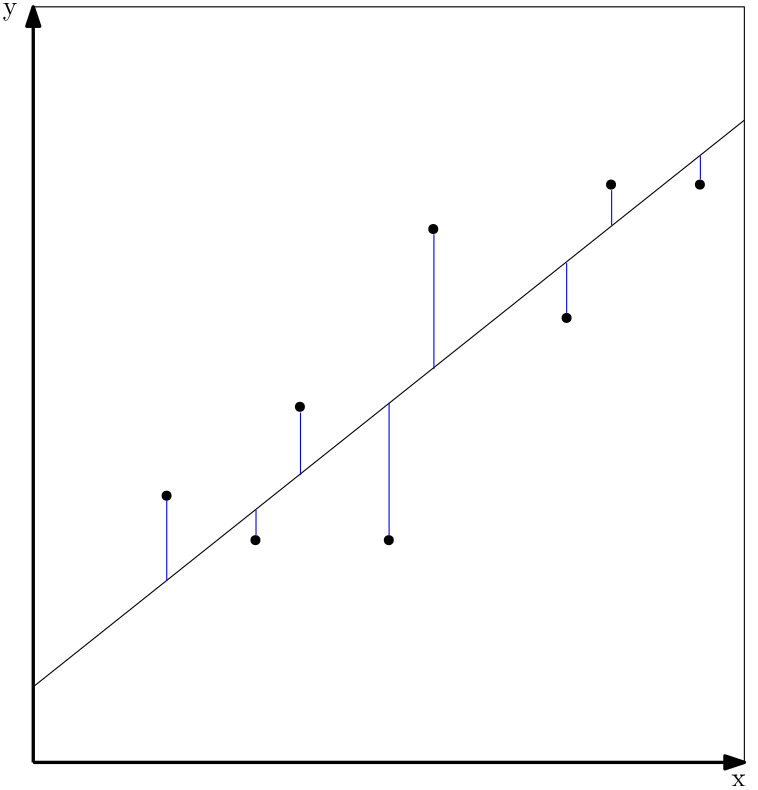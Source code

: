 <?xml version="1.0"?>
<!DOCTYPE ipe SYSTEM "ipe.dtd">
<ipe version="70005" creator="Ipe 7.1.4">
<info created="D:20151014224346" modified="D:20151014224346"/>
<ipestyle name="basic">
<symbol name="arrow/arc(spx)">
<path stroke="sym-stroke" fill="sym-stroke" pen="sym-pen">
0 0 m
-1 0.333 l
-1 -0.333 l
h
</path>
</symbol>
<symbol name="arrow/farc(spx)">
<path stroke="sym-stroke" fill="white" pen="sym-pen">
0 0 m
-1 0.333 l
-1 -0.333 l
h
</path>
</symbol>
<symbol name="mark/circle(sx)" transformations="translations">
<path fill="sym-stroke">
0.6 0 0 0.6 0 0 e
0.4 0 0 0.4 0 0 e
</path>
</symbol>
<symbol name="mark/disk(sx)" transformations="translations">
<path fill="sym-stroke">
0.6 0 0 0.6 0 0 e
</path>
</symbol>
<symbol name="mark/fdisk(sfx)" transformations="translations">
<group>
<path fill="sym-fill">
0.5 0 0 0.5 0 0 e
</path>
<path fill="sym-stroke" fillrule="eofill">
0.6 0 0 0.6 0 0 e
0.4 0 0 0.4 0 0 e
</path>
</group>
</symbol>
<symbol name="mark/box(sx)" transformations="translations">
<path fill="sym-stroke" fillrule="eofill">
-0.6 -0.6 m
0.6 -0.6 l
0.6 0.6 l
-0.6 0.6 l
h
-0.4 -0.4 m
0.4 -0.4 l
0.4 0.4 l
-0.4 0.4 l
h
</path>
</symbol>
<symbol name="mark/square(sx)" transformations="translations">
<path fill="sym-stroke">
-0.6 -0.6 m
0.6 -0.6 l
0.6 0.6 l
-0.6 0.6 l
h
</path>
</symbol>
<symbol name="mark/fsquare(sfx)" transformations="translations">
<group>
<path fill="sym-fill">
-0.5 -0.5 m
0.5 -0.5 l
0.5 0.5 l
-0.5 0.5 l
h
</path>
<path fill="sym-stroke" fillrule="eofill">
-0.6 -0.6 m
0.6 -0.6 l
0.6 0.6 l
-0.6 0.6 l
h
-0.4 -0.4 m
0.4 -0.4 l
0.4 0.4 l
-0.4 0.4 l
h
</path>
</group>
</symbol>
<symbol name="mark/cross(sx)" transformations="translations">
<group>
<path fill="sym-stroke">
-0.43 -0.57 m
0.57 0.43 l
0.43 0.57 l
-0.57 -0.43 l
h
</path>
<path fill="sym-stroke">
-0.43 0.57 m
0.57 -0.43 l
0.43 -0.57 l
-0.57 0.43 l
h
</path>
</group>
</symbol>
<symbol name="arrow/fnormal(spx)">
<path stroke="sym-stroke" fill="white" pen="sym-pen">
0 0 m
-1 0.333 l
-1 -0.333 l
h
</path>
</symbol>
<symbol name="arrow/pointed(spx)">
<path stroke="sym-stroke" fill="sym-stroke" pen="sym-pen">
0 0 m
-1 0.333 l
-0.8 0 l
-1 -0.333 l
h
</path>
</symbol>
<symbol name="arrow/fpointed(spx)">
<path stroke="sym-stroke" fill="white" pen="sym-pen">
0 0 m
-1 0.333 l
-0.8 0 l
-1 -0.333 l
h
</path>
</symbol>
<symbol name="arrow/linear(spx)">
<path stroke="sym-stroke" pen="sym-pen">
-1 0.333 m
0 0 l
-1 -0.333 l
</path>
</symbol>
<symbol name="arrow/fdouble(spx)">
<path stroke="sym-stroke" fill="white" pen="sym-pen">
0 0 m
-1 0.333 l
-1 -0.333 l
h
-1 0 m
-2 0.333 l
-2 -0.333 l
h
</path>
</symbol>
<symbol name="arrow/double(spx)">
<path stroke="sym-stroke" fill="sym-stroke" pen="sym-pen">
0 0 m
-1 0.333 l
-1 -0.333 l
h
-1 0 m
-2 0.333 l
-2 -0.333 l
h
</path>
</symbol>
<pen name="heavier" value="0.8"/>
<pen name="fat" value="1.2"/>
<pen name="ultrafat" value="2"/>
<symbolsize name="large" value="5"/>
<symbolsize name="small" value="2"/>
<symbolsize name="tiny" value="1.1"/>
<arrowsize name="large" value="10"/>
<arrowsize name="small" value="5"/>
<arrowsize name="tiny" value="3"/>
<color name="red" value="1 0 0"/>
<color name="green" value="0 1 0"/>
<color name="blue" value="0 0 1"/>
<color name="yellow" value="1 1 0"/>
<color name="orange" value="1 0.647 0"/>
<color name="gold" value="1 0.843 0"/>
<color name="purple" value="0.627 0.125 0.941"/>
<color name="gray" value="0.745"/>
<color name="brown" value="0.647 0.165 0.165"/>
<color name="navy" value="0 0 0.502"/>
<color name="pink" value="1 0.753 0.796"/>
<color name="seagreen" value="0.18 0.545 0.341"/>
<color name="turquoise" value="0.251 0.878 0.816"/>
<color name="violet" value="0.933 0.51 0.933"/>
<color name="darkblue" value="0 0 0.545"/>
<color name="darkcyan" value="0 0.545 0.545"/>
<color name="darkgray" value="0.663"/>
<color name="darkgreen" value="0 0.392 0"/>
<color name="darkmagenta" value="0.545 0 0.545"/>
<color name="darkorange" value="1 0.549 0"/>
<color name="darkred" value="0.545 0 0"/>
<color name="lightblue" value="0.678 0.847 0.902"/>
<color name="lightcyan" value="0.878 1 1"/>
<color name="lightgray" value="0.827"/>
<color name="lightgreen" value="0.565 0.933 0.565"/>
<color name="lightyellow" value="1 1 0.878"/>
<dashstyle name="dashed" value="[4] 0"/>
<dashstyle name="dotted" value="[1 3] 0"/>
<dashstyle name="dash dotted" value="[4 2 1 2] 0"/>
<dashstyle name="dash dot dotted" value="[4 2 1 2 1 2] 0"/>
<textsize name="large" value="\large"/>
<textsize name="Large" value="\Large"/>
<textsize name="LARGE" value="\LARGE"/>
<textsize name="huge" value="\huge"/>
<textsize name="Huge" value="\Huge"/>
<textsize name="small" value="\small"/>
<textsize name="footnote" value="\footnotesize"/>
<textsize name="tiny" value="\tiny"/>
<textstyle name="center" begin="\begin{center}" end="\end{center}"/>
<textstyle name="itemize" begin="\begin{itemize}" end="\end{itemize}"/>
<textstyle name="item" begin="\begin{itemize}\item{}" end="\end{itemize}"/>
<gridsize name="4 pts" value="4"/>
<gridsize name="8 pts (~3 mm)" value="8"/>
<gridsize name="16 pts (~6 mm)" value="16"/>
<gridsize name="32 pts (~12 mm)" value="32"/>
<gridsize name="10 pts (~3.5 mm)" value="10"/>
<gridsize name="20 pts (~7 mm)" value="20"/>
<gridsize name="14 pts (~5 mm)" value="14"/>
<gridsize name="28 pts (~10 mm)" value="28"/>
<gridsize name="56 pts (~20 mm)" value="56"/>
<anglesize name="90 deg" value="90"/>
<anglesize name="60 deg" value="60"/>
<anglesize name="45 deg" value="45"/>
<anglesize name="30 deg" value="30"/>
<anglesize name="22.5 deg" value="22.5"/>
<tiling name="falling" angle="-60" step="4" width="1"/>
<tiling name="rising" angle="30" step="4" width="1"/>
</ipestyle>
<page>
<layer name="alpha"/>
<view layers="alpha" active="alpha"/>
<path layer="alpha" stroke="black">
32 816 m
32 544 l
288 544 l
288 816 l
h
</path>
<group>
<path stroke="black" pen="fat" arrow="normal/normal">
32 544 m
288 544 l
</path>
<path stroke="black" pen="fat" arrow="normal/normal">
32 544 m
32 816 l
</path>
</group>
<path stroke="black">
32 571.2 m
32.862 571.887
33.7239 572.574
34.5859 573.261 s
35.4478 573.947
36.3098 574.634
37.1717 575.321 s
38.0337 576.008
38.8956 576.695
39.7576 577.382 s
40.6195 578.069
41.4815 578.756
42.3434 579.442 s
43.2054 580.129
44.0673 580.816
44.9293 581.503 s
45.7912 582.19
46.6532 582.877
47.5152 583.564 s
48.3771 584.251
49.2391 584.937
50.101 585.624 s
50.963 586.311
51.8249 586.998
52.6869 587.685 s
53.5488 588.372
54.4108 589.059
55.2727 589.745 s
56.1347 590.432
56.9966 591.119
57.8586 591.806 s
58.7205 592.493
59.5825 593.18
60.4444 593.867 s
61.3064 594.554
62.1684 595.24
63.0303 595.927 s
63.8923 596.614
64.7542 597.301
65.6162 597.988 s
66.4781 598.675
67.3401 599.362
68.202 600.048 s
69.064 600.735
69.9259 601.422
70.7879 602.109 s
71.6498 602.796
72.5118 603.483
73.3737 604.17 s
74.2357 604.857
75.0976 605.543
75.9596 606.23 s
76.8215 606.917
77.6835 607.604
78.5455 608.291 s
79.4074 608.978
80.2694 609.665
81.1313 610.352 s
81.9933 611.038
82.8552 611.725
83.7172 612.412 s
84.5791 613.099
85.4411 613.786
86.303 614.473 s
87.165 615.16
88.0269 615.846
88.8889 616.533 s
89.7508 617.22
90.6128 617.907
91.4747 618.594 s
92.3367 619.281
93.1987 619.968
94.0606 620.655 s
94.9226 621.341
95.7845 622.028
96.6465 622.715 s
97.5084 623.402
98.3704 624.089
99.2323 624.776 s
100.094 625.463
100.956 626.149
101.818 626.836 s
102.68 627.523
103.542 628.21
104.404 628.897 s
105.266 629.584
106.128 630.271
106.99 630.958 s
107.852 631.644
108.714 632.331
109.576 633.018 s
110.438 633.705
111.3 634.392
112.162 635.079 s
113.024 635.766
113.886 636.453
114.747 637.139 s
115.609 637.826
116.471 638.513
117.333 639.2 s
118.195 639.887
119.057 640.574
119.919 641.261 s
120.781 641.947
121.643 642.634
122.505 643.321 s
123.367 644.008
124.229 644.695
125.091 645.382 s
125.953 646.069
126.815 646.756
127.677 647.442 s
128.539 648.129
129.401 648.816
130.263 649.503 s
131.125 650.19
131.987 650.877
132.848 651.564 s
133.71 652.251
134.572 652.937
135.434 653.624 s
136.296 654.311
137.158 654.998
138.02 655.685 s
138.882 656.372
139.744 657.059
140.606 657.745 s
141.468 658.432
142.33 659.119
143.192 659.806 s
144.054 660.493
144.916 661.18
145.778 661.867 s
146.64 662.554
147.502 663.24
148.364 663.927 s
149.226 664.614
150.088 665.301
150.949 665.988 s
151.811 666.675
152.673 667.362
153.535 668.048 s
154.397 668.735
155.259 669.422
156.121 670.109 s
156.983 670.796
157.845 671.483
158.707 672.17 s
159.569 672.857
160.431 673.543
161.293 674.23 s
162.155 674.917
163.017 675.604
163.879 676.291 s
164.741 676.978
165.603 677.665
166.465 678.352 s
167.327 679.038
168.189 679.725
169.051 680.412 s
169.912 681.099
170.774 681.786
171.636 682.473 s
172.498 683.16
173.36 683.846
174.222 684.533 s
175.084 685.22
175.946 685.907
176.808 686.594 s
177.67 687.281
178.532 687.968
179.394 688.655 s
180.256 689.341
181.118 690.028
181.98 690.715 s
182.842 691.402
183.704 692.089
184.566 692.776 s
185.428 693.463
186.29 694.149
187.152 694.836 s
188.013 695.523
188.875 696.21
189.737 696.897 s
190.599 697.584
191.461 698.271
192.323 698.958 s
193.185 699.644
194.047 700.331
194.909 701.018 s
195.771 701.705
196.633 702.392
197.495 703.079 s
198.357 703.766
199.219 704.453
200.081 705.139 s
200.943 705.826
201.805 706.513
202.667 707.2 s
203.529 707.887
204.391 708.574
205.253 709.261 s
206.114 709.947
206.976 710.634
207.838 711.321 s
208.7 712.008
209.562 712.695
210.424 713.382 s
211.286 714.069
212.148 714.756
213.01 715.442 s
213.872 716.129
214.734 716.816
215.596 717.503 s
216.458 718.19
217.32 718.877
218.182 719.564 s
219.044 720.251
219.906 720.937
220.768 721.624 s
221.63 722.311
222.492 722.998
223.354 723.685 s
224.215 724.372
225.077 725.059
225.939 725.745 s
226.801 726.432
227.663 727.119
228.525 727.806 s
229.387 728.493
230.249 729.18
231.111 729.867 s
231.973 730.554
232.835 731.24
233.697 731.927 s
234.559 732.614
235.421 733.301
236.283 733.988 s
237.145 734.675
238.007 735.362
238.869 736.048 s
239.731 736.735
240.593 737.422
241.455 738.109 s
242.316 738.796
243.178 739.483
244.04 740.17 s
244.902 740.857
245.764 741.543
246.626 742.23 s
247.488 742.917
248.35 743.604
249.212 744.291 s
250.074 744.978
250.936 745.665
251.798 746.352 s
252.66 747.038
253.522 747.725
254.384 748.412 s
255.246 749.099
256.108 749.786
256.97 750.473 s
257.832 751.16
258.694 751.846
259.556 752.533 s
260.418 753.22
261.279 753.907
262.141 754.594 s
263.003 755.281
263.865 755.968
264.727 756.655 s
265.589 757.341
266.451 758.028
267.313 758.715 s
268.175 759.402
269.037 760.089
269.899 760.776 s
270.761 761.463
271.623 762.149
272.485 762.836 s
273.347 763.523
274.209 764.21
275.071 764.897 s
275.933 765.584
276.795 766.271
277.657 766.958 s
278.519 767.644
279.38 768.331
280.242 769.018 s
281.104 769.705
281.966 770.392
282.828 771.079 s
283.69 771.766
284.552 772.453
285.414 773.139 s
286.276 773.826
287.138 774.513
288 775.2 s
</path>
<use name="mark/disk(sx)" pos="80 640" size="normal" stroke="black"/>
<use name="mark/disk(sx)" pos="112 624" size="normal" stroke="black"/>
<use name="mark/disk(sx)" pos="160 624" size="normal" stroke="black"/>
<use name="mark/disk(sx)" pos="176 736" size="normal" stroke="black"/>
<use name="mark/disk(sx)" pos="224 704" size="normal" stroke="black"/>
<use name="mark/disk(sx)" pos="240 752" size="normal" stroke="black"/>
<use name="mark/disk(sx)" pos="272 752" size="normal" stroke="black"/>
<use name="mark/disk(sx)" pos="128 672" size="normal" stroke="black"/>
<path stroke="blue">
80.0537 609.375 m
80.0537 638.145 l
80.2944 638.145 l
</path>
<path stroke="blue">
112.195 625.867 m
112.195 634.895 l
</path>
<path stroke="blue">
128.205 669.925 m
128.205 647.414 l
</path>
<path stroke="blue">
160.106 625.746 m
160.106 673.416 l
</path>
<path stroke="blue">
176.236 734.087 m
176.236 685.575 l
</path>
<path stroke="blue">
224.027 705.798 m
224.027 723.735 l
</path>
<path stroke="blue">
240.217 749.992 m
240.217 737.306 l
</path>
<path stroke="blue">
272.164 753.882 m
272.164 762.308 l
</path>
<text matrix="1 0 0 1 0.661181 -1.4546" transformations="translations" pos="20.3686 814.611" stroke="black" type="label" width="5.258" height="4.297" depth="1.93" valign="baseline">y</text>
<text matrix="1 0 0 1 0 -3.17367" transformations="translations" pos="283.254 538.502" stroke="black" type="label" width="8.579" height="4.289" depth="0" valign="baseline">x
</text>
</page>
</ipe>

